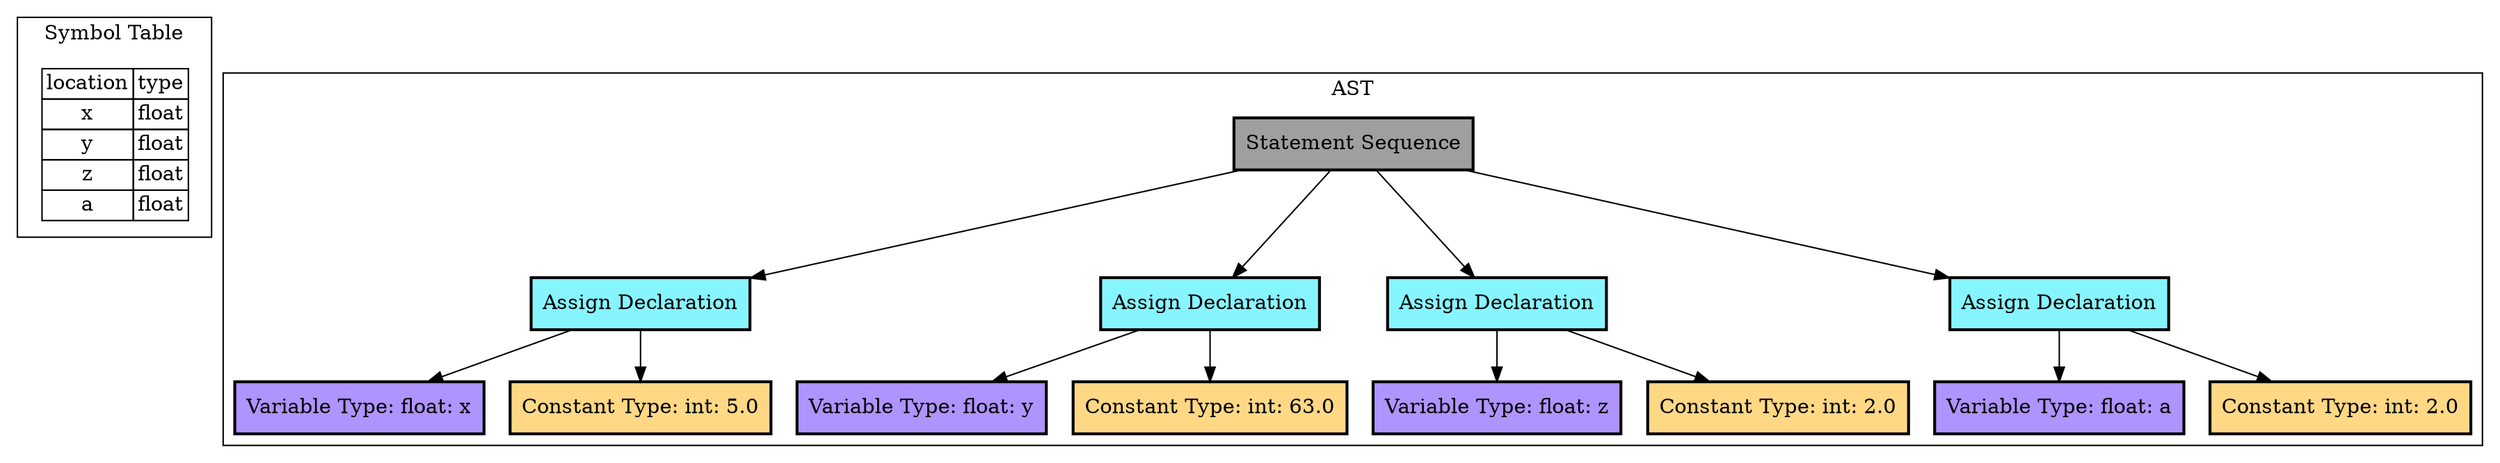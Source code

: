 Digraph G { 
	subgraph cluster_0 {
		tbl [
			shape=plaintext
			label=<
				<table border='0' cellborder='1' cellspacing='0'>
					<tr><td>location</td><td>type</td></tr>
						<tr><td>x</td><td>float</td></tr>
						<tr><td>y</td><td>float</td></tr>
						<tr><td>z</td><td>float</td></tr>
						<tr><td>a</td><td>float</td></tr>
				</table>
			>];
		label = "Symbol Table";
	}
subgraph cluster_1 {
node [style=filled, shape=rectangle, penwidth=2];
T[label="Statement Sequence", fillcolor="#9f9f9f"] 
N0T[label="Assign Declaration", fillcolor="#87f5ff"] 
N0N0T[label="Variable Type: float: x", fillcolor="#af93ff"] 
N1N0T[label="Constant Type: int: 5.0", fillcolor="#FFD885"] 
N1T[label="Assign Declaration", fillcolor="#87f5ff"] 
N0N1T[label="Variable Type: float: y", fillcolor="#af93ff"] 
N1N1T[label="Constant Type: int: 63.0", fillcolor="#FFD885"] 
N2T[label="Assign Declaration", fillcolor="#87f5ff"] 
N0N2T[label="Variable Type: float: z", fillcolor="#af93ff"] 
N1N2T[label="Constant Type: int: 2.0", fillcolor="#FFD885"] 
N3T[label="Assign Declaration", fillcolor="#87f5ff"] 
N0N3T[label="Variable Type: float: a", fillcolor="#af93ff"] 
N1N3T[label="Constant Type: int: 2.0", fillcolor="#FFD885"] 
T -> N0T
N0T -> N0N0T
N0T -> N1N0T
T -> N1T
N1T -> N0N1T
N1T -> N1N1T
T -> N2T
N2T -> N0N2T
N2T -> N1N2T
T -> N3T
N3T -> N0N3T
N3T -> N1N3T
label = "AST";
}
}